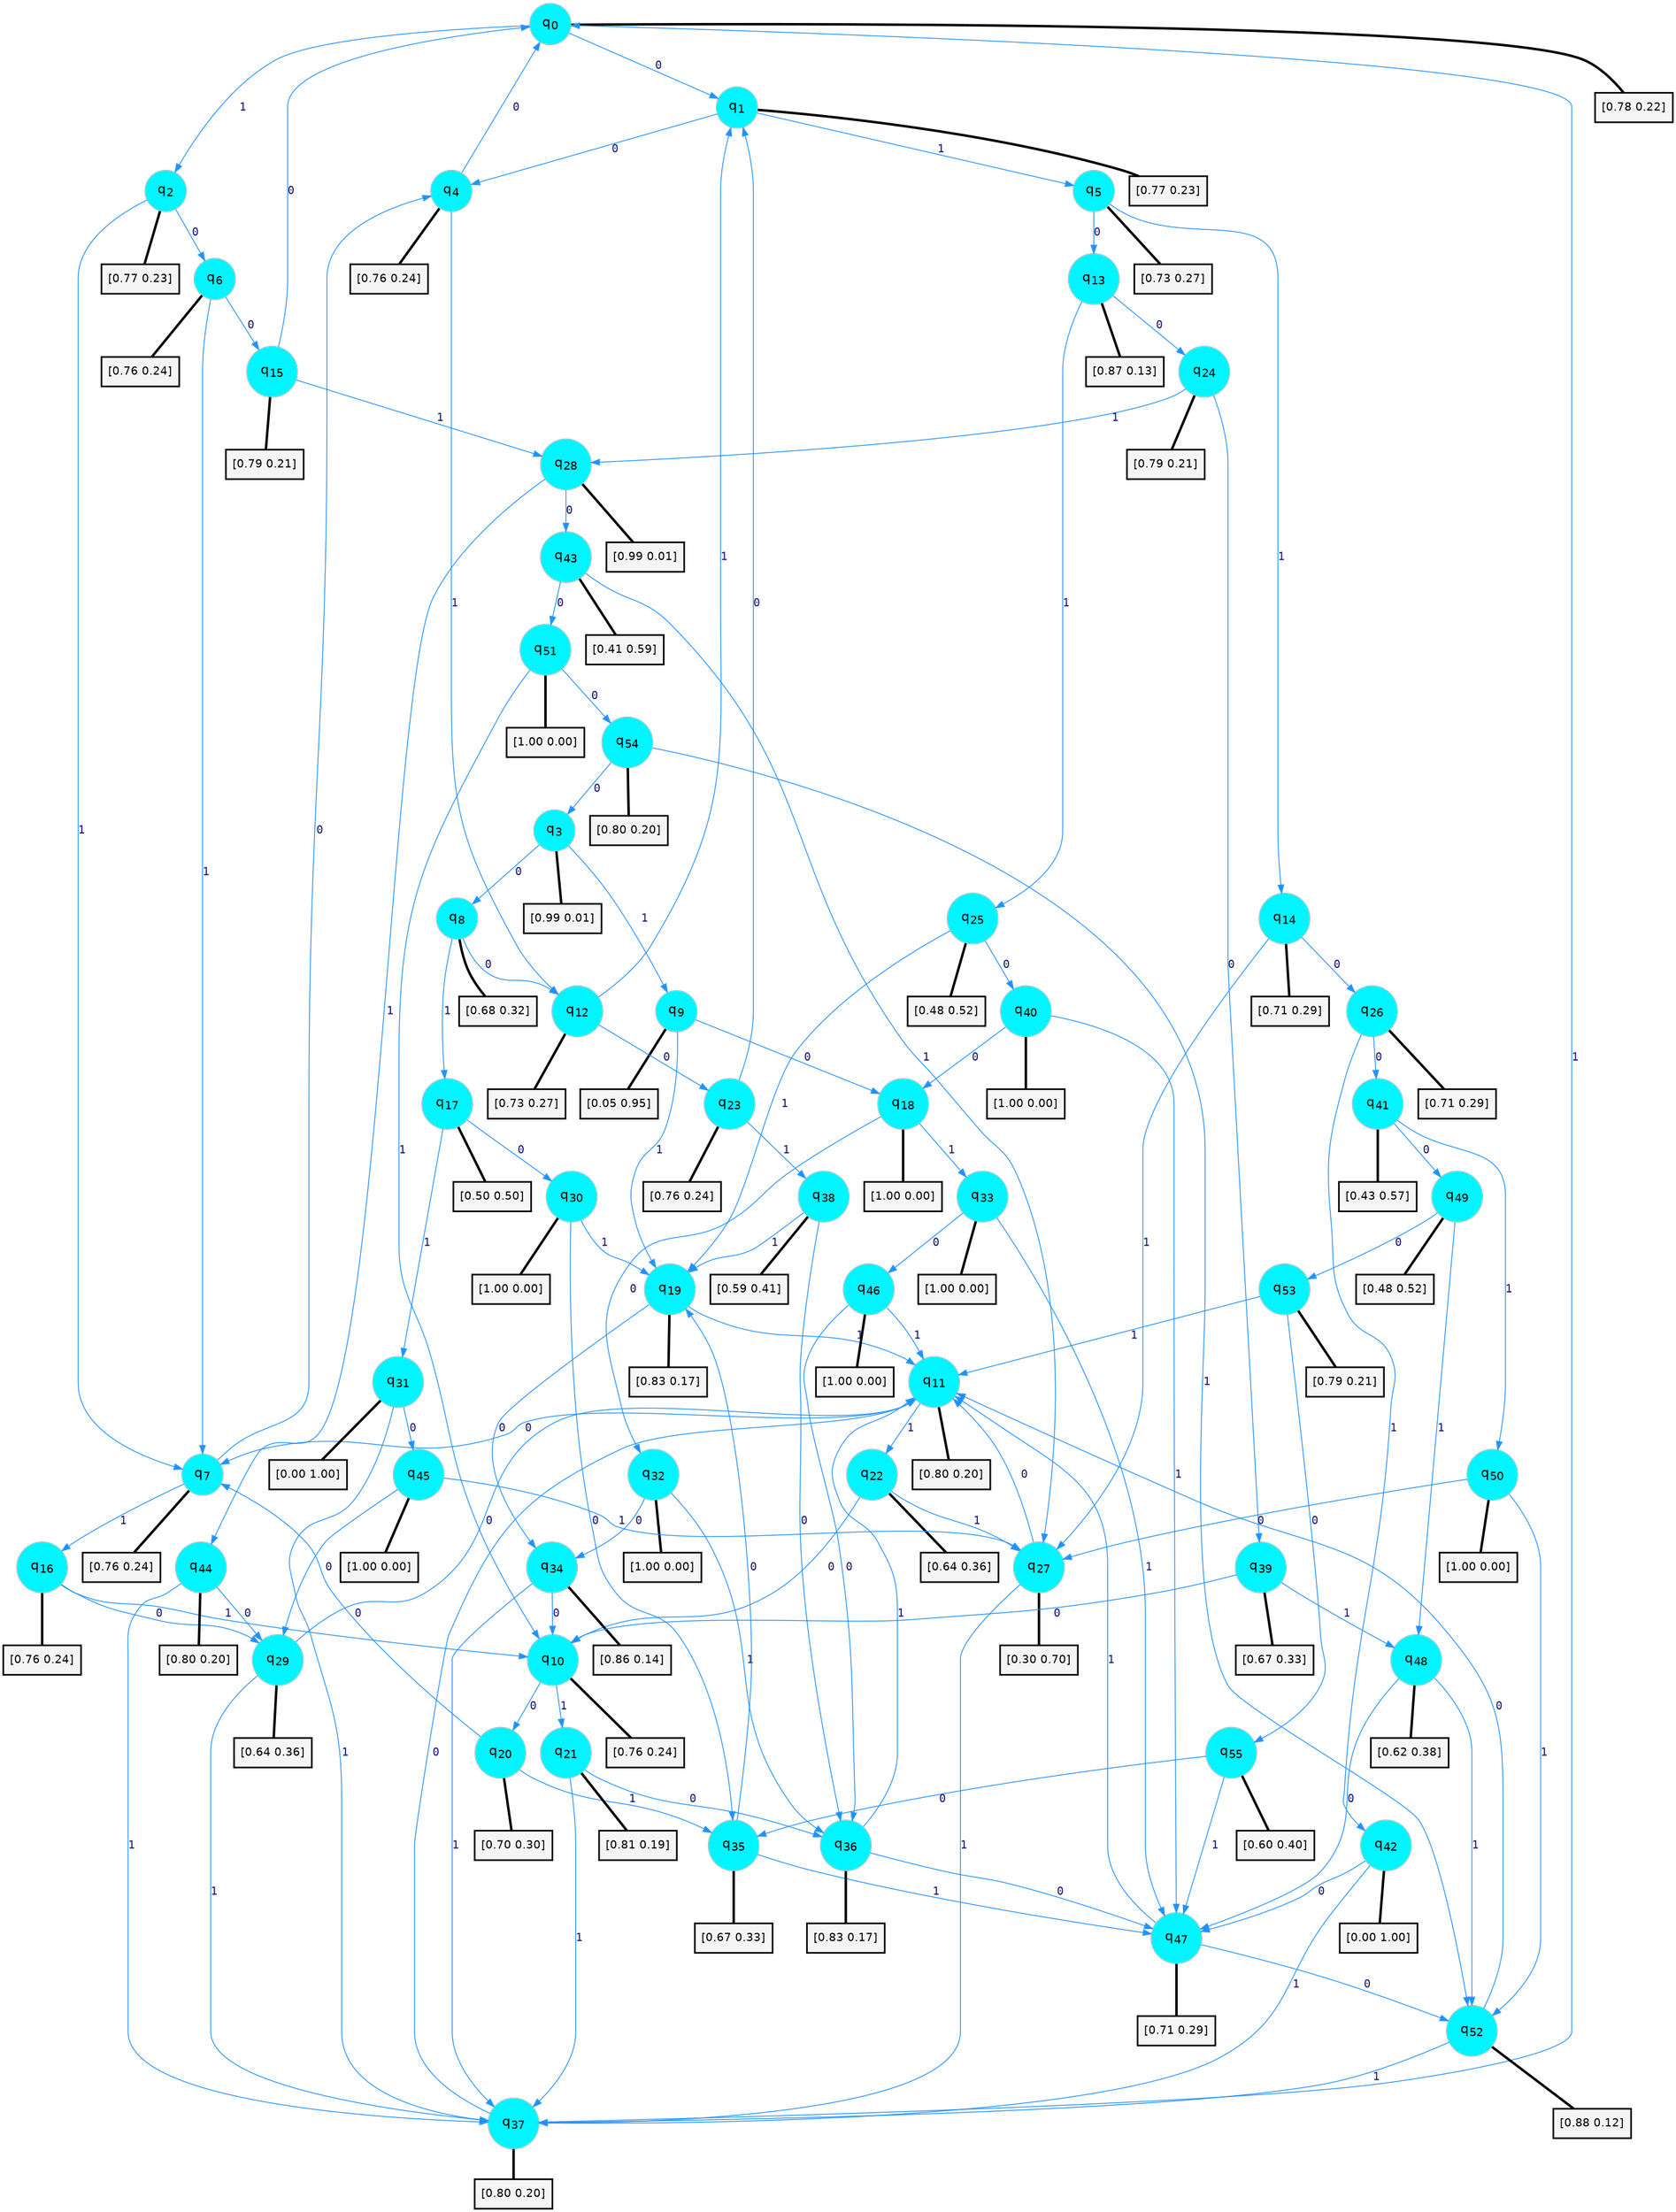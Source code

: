 digraph G {
graph [
bgcolor=transparent, dpi=300, rankdir=TD, size="40,25"];
node [
color=gray, fillcolor=turquoise1, fontcolor=black, fontname=Helvetica, fontsize=16, fontweight=bold, shape=circle, style=filled];
edge [
arrowsize=1, color=dodgerblue1, fontcolor=midnightblue, fontname=courier, fontweight=bold, penwidth=1, style=solid, weight=20];
0[label=<q<SUB>0</SUB>>];
1[label=<q<SUB>1</SUB>>];
2[label=<q<SUB>2</SUB>>];
3[label=<q<SUB>3</SUB>>];
4[label=<q<SUB>4</SUB>>];
5[label=<q<SUB>5</SUB>>];
6[label=<q<SUB>6</SUB>>];
7[label=<q<SUB>7</SUB>>];
8[label=<q<SUB>8</SUB>>];
9[label=<q<SUB>9</SUB>>];
10[label=<q<SUB>10</SUB>>];
11[label=<q<SUB>11</SUB>>];
12[label=<q<SUB>12</SUB>>];
13[label=<q<SUB>13</SUB>>];
14[label=<q<SUB>14</SUB>>];
15[label=<q<SUB>15</SUB>>];
16[label=<q<SUB>16</SUB>>];
17[label=<q<SUB>17</SUB>>];
18[label=<q<SUB>18</SUB>>];
19[label=<q<SUB>19</SUB>>];
20[label=<q<SUB>20</SUB>>];
21[label=<q<SUB>21</SUB>>];
22[label=<q<SUB>22</SUB>>];
23[label=<q<SUB>23</SUB>>];
24[label=<q<SUB>24</SUB>>];
25[label=<q<SUB>25</SUB>>];
26[label=<q<SUB>26</SUB>>];
27[label=<q<SUB>27</SUB>>];
28[label=<q<SUB>28</SUB>>];
29[label=<q<SUB>29</SUB>>];
30[label=<q<SUB>30</SUB>>];
31[label=<q<SUB>31</SUB>>];
32[label=<q<SUB>32</SUB>>];
33[label=<q<SUB>33</SUB>>];
34[label=<q<SUB>34</SUB>>];
35[label=<q<SUB>35</SUB>>];
36[label=<q<SUB>36</SUB>>];
37[label=<q<SUB>37</SUB>>];
38[label=<q<SUB>38</SUB>>];
39[label=<q<SUB>39</SUB>>];
40[label=<q<SUB>40</SUB>>];
41[label=<q<SUB>41</SUB>>];
42[label=<q<SUB>42</SUB>>];
43[label=<q<SUB>43</SUB>>];
44[label=<q<SUB>44</SUB>>];
45[label=<q<SUB>45</SUB>>];
46[label=<q<SUB>46</SUB>>];
47[label=<q<SUB>47</SUB>>];
48[label=<q<SUB>48</SUB>>];
49[label=<q<SUB>49</SUB>>];
50[label=<q<SUB>50</SUB>>];
51[label=<q<SUB>51</SUB>>];
52[label=<q<SUB>52</SUB>>];
53[label=<q<SUB>53</SUB>>];
54[label=<q<SUB>54</SUB>>];
55[label=<q<SUB>55</SUB>>];
56[label="[0.78 0.22]", shape=box,fontcolor=black, fontname=Helvetica, fontsize=14, penwidth=2, fillcolor=whitesmoke,color=black];
57[label="[0.77 0.23]", shape=box,fontcolor=black, fontname=Helvetica, fontsize=14, penwidth=2, fillcolor=whitesmoke,color=black];
58[label="[0.77 0.23]", shape=box,fontcolor=black, fontname=Helvetica, fontsize=14, penwidth=2, fillcolor=whitesmoke,color=black];
59[label="[0.99 0.01]", shape=box,fontcolor=black, fontname=Helvetica, fontsize=14, penwidth=2, fillcolor=whitesmoke,color=black];
60[label="[0.76 0.24]", shape=box,fontcolor=black, fontname=Helvetica, fontsize=14, penwidth=2, fillcolor=whitesmoke,color=black];
61[label="[0.73 0.27]", shape=box,fontcolor=black, fontname=Helvetica, fontsize=14, penwidth=2, fillcolor=whitesmoke,color=black];
62[label="[0.76 0.24]", shape=box,fontcolor=black, fontname=Helvetica, fontsize=14, penwidth=2, fillcolor=whitesmoke,color=black];
63[label="[0.76 0.24]", shape=box,fontcolor=black, fontname=Helvetica, fontsize=14, penwidth=2, fillcolor=whitesmoke,color=black];
64[label="[0.68 0.32]", shape=box,fontcolor=black, fontname=Helvetica, fontsize=14, penwidth=2, fillcolor=whitesmoke,color=black];
65[label="[0.05 0.95]", shape=box,fontcolor=black, fontname=Helvetica, fontsize=14, penwidth=2, fillcolor=whitesmoke,color=black];
66[label="[0.76 0.24]", shape=box,fontcolor=black, fontname=Helvetica, fontsize=14, penwidth=2, fillcolor=whitesmoke,color=black];
67[label="[0.80 0.20]", shape=box,fontcolor=black, fontname=Helvetica, fontsize=14, penwidth=2, fillcolor=whitesmoke,color=black];
68[label="[0.73 0.27]", shape=box,fontcolor=black, fontname=Helvetica, fontsize=14, penwidth=2, fillcolor=whitesmoke,color=black];
69[label="[0.87 0.13]", shape=box,fontcolor=black, fontname=Helvetica, fontsize=14, penwidth=2, fillcolor=whitesmoke,color=black];
70[label="[0.71 0.29]", shape=box,fontcolor=black, fontname=Helvetica, fontsize=14, penwidth=2, fillcolor=whitesmoke,color=black];
71[label="[0.79 0.21]", shape=box,fontcolor=black, fontname=Helvetica, fontsize=14, penwidth=2, fillcolor=whitesmoke,color=black];
72[label="[0.76 0.24]", shape=box,fontcolor=black, fontname=Helvetica, fontsize=14, penwidth=2, fillcolor=whitesmoke,color=black];
73[label="[0.50 0.50]", shape=box,fontcolor=black, fontname=Helvetica, fontsize=14, penwidth=2, fillcolor=whitesmoke,color=black];
74[label="[1.00 0.00]", shape=box,fontcolor=black, fontname=Helvetica, fontsize=14, penwidth=2, fillcolor=whitesmoke,color=black];
75[label="[0.83 0.17]", shape=box,fontcolor=black, fontname=Helvetica, fontsize=14, penwidth=2, fillcolor=whitesmoke,color=black];
76[label="[0.70 0.30]", shape=box,fontcolor=black, fontname=Helvetica, fontsize=14, penwidth=2, fillcolor=whitesmoke,color=black];
77[label="[0.81 0.19]", shape=box,fontcolor=black, fontname=Helvetica, fontsize=14, penwidth=2, fillcolor=whitesmoke,color=black];
78[label="[0.64 0.36]", shape=box,fontcolor=black, fontname=Helvetica, fontsize=14, penwidth=2, fillcolor=whitesmoke,color=black];
79[label="[0.76 0.24]", shape=box,fontcolor=black, fontname=Helvetica, fontsize=14, penwidth=2, fillcolor=whitesmoke,color=black];
80[label="[0.79 0.21]", shape=box,fontcolor=black, fontname=Helvetica, fontsize=14, penwidth=2, fillcolor=whitesmoke,color=black];
81[label="[0.48 0.52]", shape=box,fontcolor=black, fontname=Helvetica, fontsize=14, penwidth=2, fillcolor=whitesmoke,color=black];
82[label="[0.71 0.29]", shape=box,fontcolor=black, fontname=Helvetica, fontsize=14, penwidth=2, fillcolor=whitesmoke,color=black];
83[label="[0.30 0.70]", shape=box,fontcolor=black, fontname=Helvetica, fontsize=14, penwidth=2, fillcolor=whitesmoke,color=black];
84[label="[0.99 0.01]", shape=box,fontcolor=black, fontname=Helvetica, fontsize=14, penwidth=2, fillcolor=whitesmoke,color=black];
85[label="[0.64 0.36]", shape=box,fontcolor=black, fontname=Helvetica, fontsize=14, penwidth=2, fillcolor=whitesmoke,color=black];
86[label="[1.00 0.00]", shape=box,fontcolor=black, fontname=Helvetica, fontsize=14, penwidth=2, fillcolor=whitesmoke,color=black];
87[label="[0.00 1.00]", shape=box,fontcolor=black, fontname=Helvetica, fontsize=14, penwidth=2, fillcolor=whitesmoke,color=black];
88[label="[1.00 0.00]", shape=box,fontcolor=black, fontname=Helvetica, fontsize=14, penwidth=2, fillcolor=whitesmoke,color=black];
89[label="[1.00 0.00]", shape=box,fontcolor=black, fontname=Helvetica, fontsize=14, penwidth=2, fillcolor=whitesmoke,color=black];
90[label="[0.86 0.14]", shape=box,fontcolor=black, fontname=Helvetica, fontsize=14, penwidth=2, fillcolor=whitesmoke,color=black];
91[label="[0.67 0.33]", shape=box,fontcolor=black, fontname=Helvetica, fontsize=14, penwidth=2, fillcolor=whitesmoke,color=black];
92[label="[0.83 0.17]", shape=box,fontcolor=black, fontname=Helvetica, fontsize=14, penwidth=2, fillcolor=whitesmoke,color=black];
93[label="[0.80 0.20]", shape=box,fontcolor=black, fontname=Helvetica, fontsize=14, penwidth=2, fillcolor=whitesmoke,color=black];
94[label="[0.59 0.41]", shape=box,fontcolor=black, fontname=Helvetica, fontsize=14, penwidth=2, fillcolor=whitesmoke,color=black];
95[label="[0.67 0.33]", shape=box,fontcolor=black, fontname=Helvetica, fontsize=14, penwidth=2, fillcolor=whitesmoke,color=black];
96[label="[1.00 0.00]", shape=box,fontcolor=black, fontname=Helvetica, fontsize=14, penwidth=2, fillcolor=whitesmoke,color=black];
97[label="[0.43 0.57]", shape=box,fontcolor=black, fontname=Helvetica, fontsize=14, penwidth=2, fillcolor=whitesmoke,color=black];
98[label="[0.00 1.00]", shape=box,fontcolor=black, fontname=Helvetica, fontsize=14, penwidth=2, fillcolor=whitesmoke,color=black];
99[label="[0.41 0.59]", shape=box,fontcolor=black, fontname=Helvetica, fontsize=14, penwidth=2, fillcolor=whitesmoke,color=black];
100[label="[0.80 0.20]", shape=box,fontcolor=black, fontname=Helvetica, fontsize=14, penwidth=2, fillcolor=whitesmoke,color=black];
101[label="[1.00 0.00]", shape=box,fontcolor=black, fontname=Helvetica, fontsize=14, penwidth=2, fillcolor=whitesmoke,color=black];
102[label="[1.00 0.00]", shape=box,fontcolor=black, fontname=Helvetica, fontsize=14, penwidth=2, fillcolor=whitesmoke,color=black];
103[label="[0.71 0.29]", shape=box,fontcolor=black, fontname=Helvetica, fontsize=14, penwidth=2, fillcolor=whitesmoke,color=black];
104[label="[0.62 0.38]", shape=box,fontcolor=black, fontname=Helvetica, fontsize=14, penwidth=2, fillcolor=whitesmoke,color=black];
105[label="[0.48 0.52]", shape=box,fontcolor=black, fontname=Helvetica, fontsize=14, penwidth=2, fillcolor=whitesmoke,color=black];
106[label="[1.00 0.00]", shape=box,fontcolor=black, fontname=Helvetica, fontsize=14, penwidth=2, fillcolor=whitesmoke,color=black];
107[label="[1.00 0.00]", shape=box,fontcolor=black, fontname=Helvetica, fontsize=14, penwidth=2, fillcolor=whitesmoke,color=black];
108[label="[0.88 0.12]", shape=box,fontcolor=black, fontname=Helvetica, fontsize=14, penwidth=2, fillcolor=whitesmoke,color=black];
109[label="[0.79 0.21]", shape=box,fontcolor=black, fontname=Helvetica, fontsize=14, penwidth=2, fillcolor=whitesmoke,color=black];
110[label="[0.80 0.20]", shape=box,fontcolor=black, fontname=Helvetica, fontsize=14, penwidth=2, fillcolor=whitesmoke,color=black];
111[label="[0.60 0.40]", shape=box,fontcolor=black, fontname=Helvetica, fontsize=14, penwidth=2, fillcolor=whitesmoke,color=black];
0->1 [label=0];
0->2 [label=1];
0->56 [arrowhead=none, penwidth=3,color=black];
1->4 [label=0];
1->5 [label=1];
1->57 [arrowhead=none, penwidth=3,color=black];
2->6 [label=0];
2->7 [label=1];
2->58 [arrowhead=none, penwidth=3,color=black];
3->8 [label=0];
3->9 [label=1];
3->59 [arrowhead=none, penwidth=3,color=black];
4->0 [label=0];
4->12 [label=1];
4->60 [arrowhead=none, penwidth=3,color=black];
5->13 [label=0];
5->14 [label=1];
5->61 [arrowhead=none, penwidth=3,color=black];
6->15 [label=0];
6->7 [label=1];
6->62 [arrowhead=none, penwidth=3,color=black];
7->4 [label=0];
7->16 [label=1];
7->63 [arrowhead=none, penwidth=3,color=black];
8->12 [label=0];
8->17 [label=1];
8->64 [arrowhead=none, penwidth=3,color=black];
9->18 [label=0];
9->19 [label=1];
9->65 [arrowhead=none, penwidth=3,color=black];
10->20 [label=0];
10->21 [label=1];
10->66 [arrowhead=none, penwidth=3,color=black];
11->7 [label=0];
11->22 [label=1];
11->67 [arrowhead=none, penwidth=3,color=black];
12->23 [label=0];
12->1 [label=1];
12->68 [arrowhead=none, penwidth=3,color=black];
13->24 [label=0];
13->25 [label=1];
13->69 [arrowhead=none, penwidth=3,color=black];
14->26 [label=0];
14->27 [label=1];
14->70 [arrowhead=none, penwidth=3,color=black];
15->0 [label=0];
15->28 [label=1];
15->71 [arrowhead=none, penwidth=3,color=black];
16->29 [label=0];
16->10 [label=1];
16->72 [arrowhead=none, penwidth=3,color=black];
17->30 [label=0];
17->31 [label=1];
17->73 [arrowhead=none, penwidth=3,color=black];
18->32 [label=0];
18->33 [label=1];
18->74 [arrowhead=none, penwidth=3,color=black];
19->34 [label=0];
19->11 [label=1];
19->75 [arrowhead=none, penwidth=3,color=black];
20->7 [label=0];
20->35 [label=1];
20->76 [arrowhead=none, penwidth=3,color=black];
21->36 [label=0];
21->37 [label=1];
21->77 [arrowhead=none, penwidth=3,color=black];
22->10 [label=0];
22->27 [label=1];
22->78 [arrowhead=none, penwidth=3,color=black];
23->1 [label=0];
23->38 [label=1];
23->79 [arrowhead=none, penwidth=3,color=black];
24->39 [label=0];
24->28 [label=1];
24->80 [arrowhead=none, penwidth=3,color=black];
25->40 [label=0];
25->19 [label=1];
25->81 [arrowhead=none, penwidth=3,color=black];
26->41 [label=0];
26->42 [label=1];
26->82 [arrowhead=none, penwidth=3,color=black];
27->11 [label=0];
27->37 [label=1];
27->83 [arrowhead=none, penwidth=3,color=black];
28->43 [label=0];
28->44 [label=1];
28->84 [arrowhead=none, penwidth=3,color=black];
29->11 [label=0];
29->37 [label=1];
29->85 [arrowhead=none, penwidth=3,color=black];
30->35 [label=0];
30->19 [label=1];
30->86 [arrowhead=none, penwidth=3,color=black];
31->45 [label=0];
31->37 [label=1];
31->87 [arrowhead=none, penwidth=3,color=black];
32->34 [label=0];
32->36 [label=1];
32->88 [arrowhead=none, penwidth=3,color=black];
33->46 [label=0];
33->47 [label=1];
33->89 [arrowhead=none, penwidth=3,color=black];
34->10 [label=0];
34->37 [label=1];
34->90 [arrowhead=none, penwidth=3,color=black];
35->19 [label=0];
35->47 [label=1];
35->91 [arrowhead=none, penwidth=3,color=black];
36->47 [label=0];
36->11 [label=1];
36->92 [arrowhead=none, penwidth=3,color=black];
37->11 [label=0];
37->0 [label=1];
37->93 [arrowhead=none, penwidth=3,color=black];
38->36 [label=0];
38->19 [label=1];
38->94 [arrowhead=none, penwidth=3,color=black];
39->10 [label=0];
39->48 [label=1];
39->95 [arrowhead=none, penwidth=3,color=black];
40->18 [label=0];
40->47 [label=1];
40->96 [arrowhead=none, penwidth=3,color=black];
41->49 [label=0];
41->50 [label=1];
41->97 [arrowhead=none, penwidth=3,color=black];
42->47 [label=0];
42->37 [label=1];
42->98 [arrowhead=none, penwidth=3,color=black];
43->51 [label=0];
43->27 [label=1];
43->99 [arrowhead=none, penwidth=3,color=black];
44->29 [label=0];
44->37 [label=1];
44->100 [arrowhead=none, penwidth=3,color=black];
45->29 [label=0];
45->27 [label=1];
45->101 [arrowhead=none, penwidth=3,color=black];
46->36 [label=0];
46->11 [label=1];
46->102 [arrowhead=none, penwidth=3,color=black];
47->52 [label=0];
47->11 [label=1];
47->103 [arrowhead=none, penwidth=3,color=black];
48->47 [label=0];
48->52 [label=1];
48->104 [arrowhead=none, penwidth=3,color=black];
49->53 [label=0];
49->48 [label=1];
49->105 [arrowhead=none, penwidth=3,color=black];
50->27 [label=0];
50->52 [label=1];
50->106 [arrowhead=none, penwidth=3,color=black];
51->54 [label=0];
51->10 [label=1];
51->107 [arrowhead=none, penwidth=3,color=black];
52->11 [label=0];
52->37 [label=1];
52->108 [arrowhead=none, penwidth=3,color=black];
53->55 [label=0];
53->11 [label=1];
53->109 [arrowhead=none, penwidth=3,color=black];
54->3 [label=0];
54->52 [label=1];
54->110 [arrowhead=none, penwidth=3,color=black];
55->35 [label=0];
55->47 [label=1];
55->111 [arrowhead=none, penwidth=3,color=black];
}

